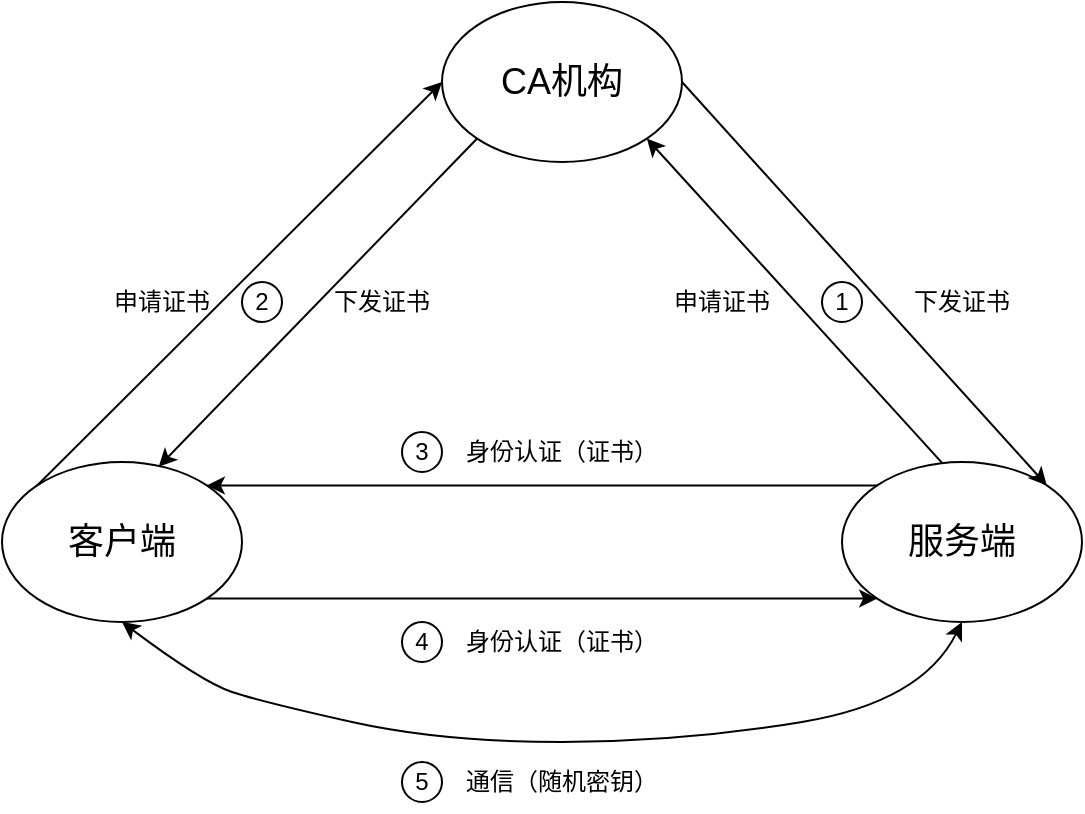<mxfile version="21.6.1" type="device">
  <diagram name="第 1 页" id="gHzWxk7oOuLgtcImLSez">
    <mxGraphModel dx="698" dy="410" grid="1" gridSize="10" guides="1" tooltips="1" connect="1" arrows="1" fold="1" page="1" pageScale="1" pageWidth="1169" pageHeight="827" math="0" shadow="0">
      <root>
        <mxCell id="0" />
        <mxCell id="1" parent="0" />
        <mxCell id="6GM9srWsFeIoMRrIv_Hh-1" value="CA机构" style="ellipse;whiteSpace=wrap;html=1;fontSize=18;" vertex="1" parent="1">
          <mxGeometry x="480" y="210" width="120" height="80" as="geometry" />
        </mxCell>
        <mxCell id="6GM9srWsFeIoMRrIv_Hh-2" value="客户端" style="ellipse;whiteSpace=wrap;html=1;fontSize=18;" vertex="1" parent="1">
          <mxGeometry x="260" y="440" width="120" height="80" as="geometry" />
        </mxCell>
        <mxCell id="6GM9srWsFeIoMRrIv_Hh-3" value="服务端" style="ellipse;whiteSpace=wrap;html=1;fontSize=18;" vertex="1" parent="1">
          <mxGeometry x="680" y="440" width="120" height="80" as="geometry" />
        </mxCell>
        <mxCell id="6GM9srWsFeIoMRrIv_Hh-4" value="" style="endArrow=classic;html=1;rounded=0;entryX=0;entryY=0.5;entryDx=0;entryDy=0;exitX=0;exitY=0;exitDx=0;exitDy=0;" edge="1" parent="1" source="6GM9srWsFeIoMRrIv_Hh-2" target="6GM9srWsFeIoMRrIv_Hh-1">
          <mxGeometry width="50" height="50" relative="1" as="geometry">
            <mxPoint x="380" y="350" as="sourcePoint" />
            <mxPoint x="430" y="300" as="targetPoint" />
          </mxGeometry>
        </mxCell>
        <mxCell id="6GM9srWsFeIoMRrIv_Hh-5" value="" style="endArrow=classic;html=1;rounded=0;exitX=0;exitY=1;exitDx=0;exitDy=0;entryX=0.653;entryY=0.029;entryDx=0;entryDy=0;entryPerimeter=0;" edge="1" parent="1" source="6GM9srWsFeIoMRrIv_Hh-1" target="6GM9srWsFeIoMRrIv_Hh-2">
          <mxGeometry width="50" height="50" relative="1" as="geometry">
            <mxPoint x="480" y="410" as="sourcePoint" />
            <mxPoint x="530" y="360" as="targetPoint" />
          </mxGeometry>
        </mxCell>
        <mxCell id="6GM9srWsFeIoMRrIv_Hh-6" value="" style="endArrow=classic;html=1;rounded=0;exitX=1;exitY=1;exitDx=0;exitDy=0;entryX=0;entryY=1;entryDx=0;entryDy=0;" edge="1" parent="1" source="6GM9srWsFeIoMRrIv_Hh-2" target="6GM9srWsFeIoMRrIv_Hh-3">
          <mxGeometry width="50" height="50" relative="1" as="geometry">
            <mxPoint x="380" y="520" as="sourcePoint" />
            <mxPoint x="430" y="470" as="targetPoint" />
          </mxGeometry>
        </mxCell>
        <mxCell id="6GM9srWsFeIoMRrIv_Hh-7" value="" style="endArrow=classic;html=1;rounded=0;entryX=1;entryY=0;entryDx=0;entryDy=0;exitX=0;exitY=0;exitDx=0;exitDy=0;" edge="1" parent="1" source="6GM9srWsFeIoMRrIv_Hh-3" target="6GM9srWsFeIoMRrIv_Hh-2">
          <mxGeometry width="50" height="50" relative="1" as="geometry">
            <mxPoint x="510" y="470" as="sourcePoint" />
            <mxPoint x="560" y="420" as="targetPoint" />
          </mxGeometry>
        </mxCell>
        <mxCell id="6GM9srWsFeIoMRrIv_Hh-8" value="" style="endArrow=classic;html=1;rounded=0;exitX=1;exitY=0.5;exitDx=0;exitDy=0;entryX=1;entryY=0;entryDx=0;entryDy=0;" edge="1" parent="1" source="6GM9srWsFeIoMRrIv_Hh-1" target="6GM9srWsFeIoMRrIv_Hh-3">
          <mxGeometry width="50" height="50" relative="1" as="geometry">
            <mxPoint x="600" y="390" as="sourcePoint" />
            <mxPoint x="650" y="340" as="targetPoint" />
          </mxGeometry>
        </mxCell>
        <mxCell id="6GM9srWsFeIoMRrIv_Hh-9" value="" style="endArrow=classic;html=1;rounded=0;entryX=1;entryY=1;entryDx=0;entryDy=0;exitX=0.416;exitY=0.004;exitDx=0;exitDy=0;exitPerimeter=0;" edge="1" parent="1" source="6GM9srWsFeIoMRrIv_Hh-3" target="6GM9srWsFeIoMRrIv_Hh-1">
          <mxGeometry width="50" height="50" relative="1" as="geometry">
            <mxPoint x="600" y="350" as="sourcePoint" />
            <mxPoint x="610" y="330" as="targetPoint" />
          </mxGeometry>
        </mxCell>
        <mxCell id="6GM9srWsFeIoMRrIv_Hh-12" value="" style="curved=1;endArrow=classic;html=1;rounded=0;entryX=0.5;entryY=1;entryDx=0;entryDy=0;exitX=0.5;exitY=1;exitDx=0;exitDy=0;startArrow=classic;startFill=1;" edge="1" parent="1" source="6GM9srWsFeIoMRrIv_Hh-2" target="6GM9srWsFeIoMRrIv_Hh-3">
          <mxGeometry width="50" height="50" relative="1" as="geometry">
            <mxPoint x="480" y="610" as="sourcePoint" />
            <mxPoint x="530" y="560" as="targetPoint" />
            <Array as="points">
              <mxPoint x="360" y="550" />
              <mxPoint x="390" y="560" />
              <mxPoint x="480" y="580" />
              <mxPoint x="600" y="580" />
              <mxPoint x="720" y="560" />
            </Array>
          </mxGeometry>
        </mxCell>
        <mxCell id="6GM9srWsFeIoMRrIv_Hh-13" value="1" style="ellipse;whiteSpace=wrap;html=1;" vertex="1" parent="1">
          <mxGeometry x="670" y="350" width="20" height="20" as="geometry" />
        </mxCell>
        <mxCell id="6GM9srWsFeIoMRrIv_Hh-14" value="2" style="ellipse;whiteSpace=wrap;html=1;" vertex="1" parent="1">
          <mxGeometry x="380" y="350" width="20" height="20" as="geometry" />
        </mxCell>
        <mxCell id="6GM9srWsFeIoMRrIv_Hh-15" value="3" style="ellipse;whiteSpace=wrap;html=1;" vertex="1" parent="1">
          <mxGeometry x="460" y="425" width="20" height="20" as="geometry" />
        </mxCell>
        <mxCell id="6GM9srWsFeIoMRrIv_Hh-16" value="4" style="ellipse;whiteSpace=wrap;html=1;" vertex="1" parent="1">
          <mxGeometry x="460" y="520" width="20" height="20" as="geometry" />
        </mxCell>
        <mxCell id="6GM9srWsFeIoMRrIv_Hh-17" value="5" style="ellipse;whiteSpace=wrap;html=1;" vertex="1" parent="1">
          <mxGeometry x="460" y="590" width="20" height="20" as="geometry" />
        </mxCell>
        <mxCell id="6GM9srWsFeIoMRrIv_Hh-18" value="申请证书" style="text;html=1;strokeColor=none;fillColor=none;align=center;verticalAlign=middle;whiteSpace=wrap;rounded=0;" vertex="1" parent="1">
          <mxGeometry x="310" y="345" width="60" height="30" as="geometry" />
        </mxCell>
        <mxCell id="6GM9srWsFeIoMRrIv_Hh-19" value="下发证书" style="text;html=1;strokeColor=none;fillColor=none;align=center;verticalAlign=middle;whiteSpace=wrap;rounded=0;" vertex="1" parent="1">
          <mxGeometry x="710" y="345" width="60" height="30" as="geometry" />
        </mxCell>
        <mxCell id="6GM9srWsFeIoMRrIv_Hh-20" value="申请证书" style="text;html=1;strokeColor=none;fillColor=none;align=center;verticalAlign=middle;whiteSpace=wrap;rounded=0;" vertex="1" parent="1">
          <mxGeometry x="590" y="345" width="60" height="30" as="geometry" />
        </mxCell>
        <mxCell id="6GM9srWsFeIoMRrIv_Hh-21" value="下发证书" style="text;html=1;strokeColor=none;fillColor=none;align=center;verticalAlign=middle;whiteSpace=wrap;rounded=0;" vertex="1" parent="1">
          <mxGeometry x="420" y="345" width="60" height="30" as="geometry" />
        </mxCell>
        <mxCell id="6GM9srWsFeIoMRrIv_Hh-22" value="身份认证（证书）" style="text;html=1;strokeColor=none;fillColor=none;align=center;verticalAlign=middle;whiteSpace=wrap;rounded=0;" vertex="1" parent="1">
          <mxGeometry x="490" y="420" width="100" height="30" as="geometry" />
        </mxCell>
        <mxCell id="6GM9srWsFeIoMRrIv_Hh-24" value="通信（随机密钥）" style="text;html=1;strokeColor=none;fillColor=none;align=center;verticalAlign=middle;whiteSpace=wrap;rounded=0;" vertex="1" parent="1">
          <mxGeometry x="490" y="585" width="100" height="30" as="geometry" />
        </mxCell>
        <mxCell id="6GM9srWsFeIoMRrIv_Hh-25" value="身份认证（证书）" style="text;html=1;strokeColor=none;fillColor=none;align=center;verticalAlign=middle;whiteSpace=wrap;rounded=0;" vertex="1" parent="1">
          <mxGeometry x="490" y="515" width="100" height="30" as="geometry" />
        </mxCell>
      </root>
    </mxGraphModel>
  </diagram>
</mxfile>
